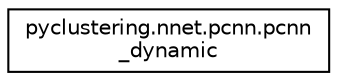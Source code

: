 digraph "Graphical Class Hierarchy"
{
 // INTERACTIVE_SVG=YES
 // LATEX_PDF_SIZE
  edge [fontname="Helvetica",fontsize="10",labelfontname="Helvetica",labelfontsize="10"];
  node [fontname="Helvetica",fontsize="10",shape=record];
  rankdir="LR";
  Node0 [label="pyclustering.nnet.pcnn.pcnn\l_dynamic",height=0.2,width=0.4,color="black", fillcolor="white", style="filled",URL="$d5/d01/classpyclustering_1_1nnet_1_1pcnn_1_1pcnn__dynamic.html",tooltip="Represents output dynamic of PCNN (pulse-coupled neural network)."];
}
